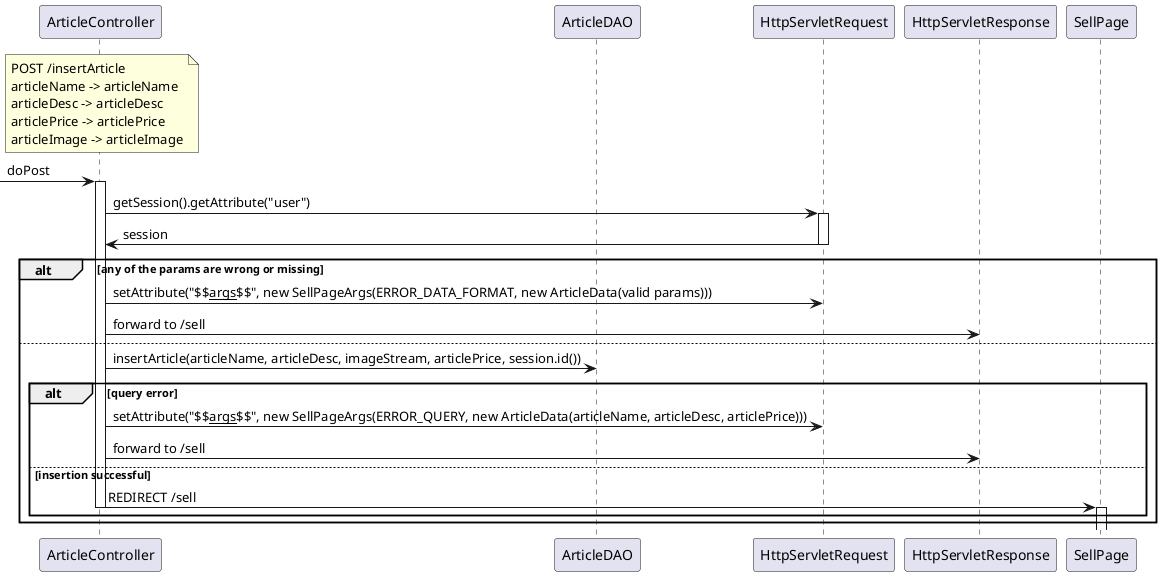 @startuml
participant ArticleController as servlet
participant ArticleDAO as dao
participant HttpServletRequest as req
participant HttpServletResponse as resp
participant SellPage

note over servlet
    POST /insertArticle
    articleName -> articleName
    articleDesc -> articleDesc
    articlePrice -> articlePrice
    articleImage -> articleImage
end note

-> servlet ++ : doPost

servlet -> req ++ : getSession().getAttribute("user")
req -> servlet -- : session

alt any of the params are wrong or missing
    servlet -> req : setAttribute("$$__args__$$", new SellPageArgs(ERROR_DATA_FORMAT, new ArticleData(valid params)))
    servlet -> resp : forward to /sell
else
    servlet -> dao : insertArticle(articleName, articleDesc, imageStream, articlePrice, session.id())
    alt query error
        servlet -> req : setAttribute("$$__args__$$", new SellPageArgs(ERROR_QUERY, new ArticleData(articleName, articleDesc, articlePrice)))
        servlet -> resp : forward to /sell
    else insertion successful
        servlet -> SellPage --++ : REDIRECT /sell
    end
end

@enduml